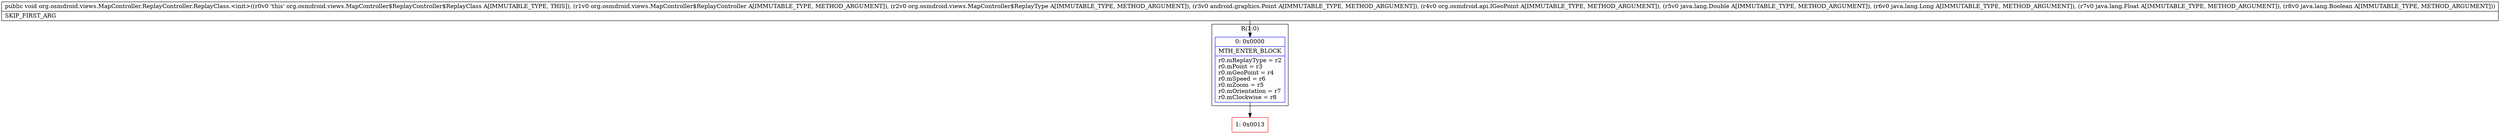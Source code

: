 digraph "CFG fororg.osmdroid.views.MapController.ReplayController.ReplayClass.\<init\>(Lorg\/osmdroid\/views\/MapController$ReplayController;Lorg\/osmdroid\/views\/MapController$ReplayType;Landroid\/graphics\/Point;Lorg\/osmdroid\/api\/IGeoPoint;Ljava\/lang\/Double;Ljava\/lang\/Long;Ljava\/lang\/Float;Ljava\/lang\/Boolean;)V" {
subgraph cluster_Region_853776391 {
label = "R(1:0)";
node [shape=record,color=blue];
Node_0 [shape=record,label="{0\:\ 0x0000|MTH_ENTER_BLOCK\l|r0.mReplayType = r2\lr0.mPoint = r3\lr0.mGeoPoint = r4\lr0.mSpeed = r6\lr0.mZoom = r5\lr0.mOrientation = r7\lr0.mClockwise = r8\l}"];
}
Node_1 [shape=record,color=red,label="{1\:\ 0x0013}"];
MethodNode[shape=record,label="{public void org.osmdroid.views.MapController.ReplayController.ReplayClass.\<init\>((r0v0 'this' org.osmdroid.views.MapController$ReplayController$ReplayClass A[IMMUTABLE_TYPE, THIS]), (r1v0 org.osmdroid.views.MapController$ReplayController A[IMMUTABLE_TYPE, METHOD_ARGUMENT]), (r2v0 org.osmdroid.views.MapController$ReplayType A[IMMUTABLE_TYPE, METHOD_ARGUMENT]), (r3v0 android.graphics.Point A[IMMUTABLE_TYPE, METHOD_ARGUMENT]), (r4v0 org.osmdroid.api.IGeoPoint A[IMMUTABLE_TYPE, METHOD_ARGUMENT]), (r5v0 java.lang.Double A[IMMUTABLE_TYPE, METHOD_ARGUMENT]), (r6v0 java.lang.Long A[IMMUTABLE_TYPE, METHOD_ARGUMENT]), (r7v0 java.lang.Float A[IMMUTABLE_TYPE, METHOD_ARGUMENT]), (r8v0 java.lang.Boolean A[IMMUTABLE_TYPE, METHOD_ARGUMENT]))  | SKIP_FIRST_ARG\l}"];
MethodNode -> Node_0;
Node_0 -> Node_1;
}


